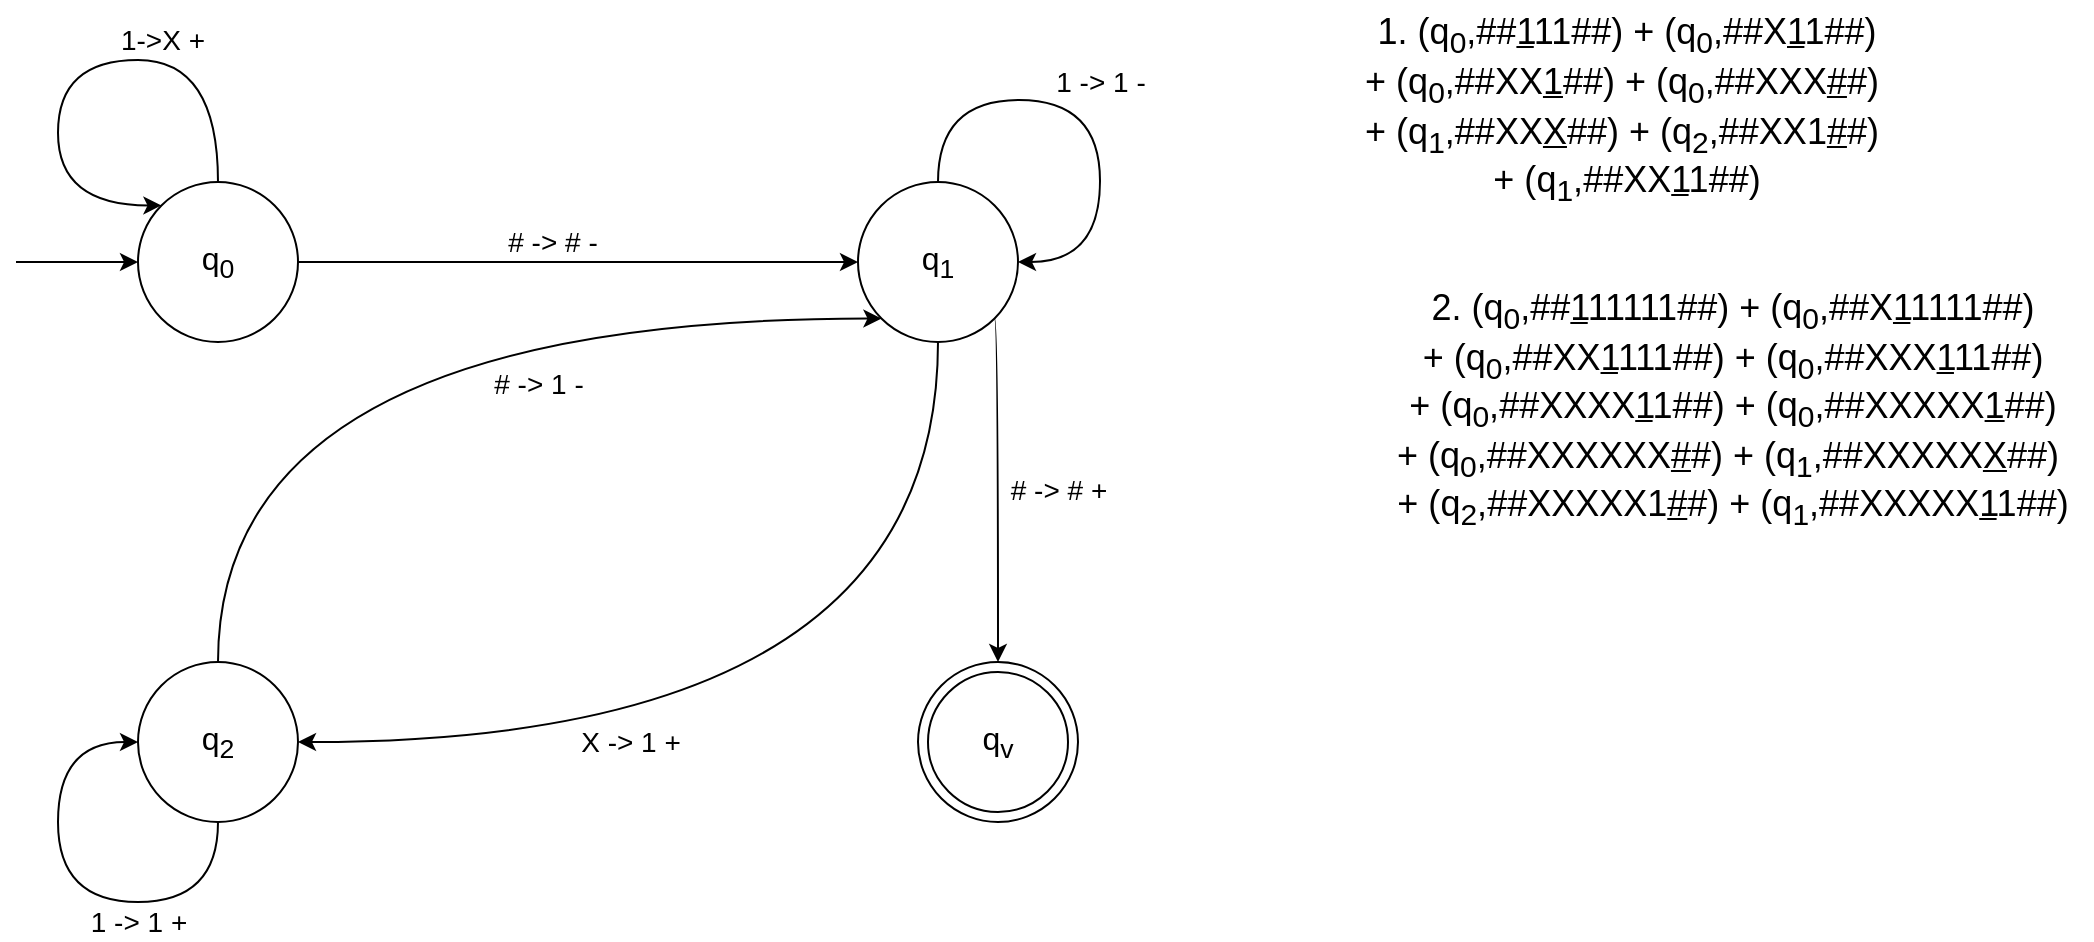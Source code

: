 <mxfile version="24.3.1" type="github">
  <diagram name="Page-1" id="9Mrh0RYRGMyYw6FMpJzP">
    <mxGraphModel dx="989" dy="514" grid="0" gridSize="10" guides="1" tooltips="1" connect="1" arrows="1" fold="1" page="1" pageScale="1" pageWidth="850" pageHeight="1100" math="0" shadow="0">
      <root>
        <mxCell id="0" />
        <mxCell id="1" parent="0" />
        <mxCell id="F2bxNRs9cvhMhQYFObHX-5" style="edgeStyle=orthogonalEdgeStyle;rounded=0;orthogonalLoop=1;jettySize=auto;html=1;entryX=0;entryY=0.5;entryDx=0;entryDy=0;" parent="1" source="F2bxNRs9cvhMhQYFObHX-1" target="F2bxNRs9cvhMhQYFObHX-4" edge="1">
          <mxGeometry relative="1" as="geometry" />
        </mxCell>
        <mxCell id="F2bxNRs9cvhMhQYFObHX-14" value="&lt;font style=&quot;font-size: 14px;&quot;&gt;# -&amp;gt; # -&lt;/font&gt;" style="edgeLabel;html=1;align=center;verticalAlign=middle;resizable=0;points=[];" parent="F2bxNRs9cvhMhQYFObHX-5" vertex="1" connectable="0">
          <mxGeometry x="-0.093" y="4" relative="1" as="geometry">
            <mxPoint y="-6" as="offset" />
          </mxGeometry>
        </mxCell>
        <mxCell id="pA9ZGV_aiDuhxkpgN8hK-2" style="edgeStyle=orthogonalEdgeStyle;rounded=0;orthogonalLoop=1;jettySize=auto;html=1;exitX=0;exitY=0.5;exitDx=0;exitDy=0;startArrow=classic;startFill=1;endArrow=none;endFill=0;" edge="1" parent="1" source="F2bxNRs9cvhMhQYFObHX-1">
          <mxGeometry relative="1" as="geometry">
            <mxPoint x="59" y="160" as="targetPoint" />
          </mxGeometry>
        </mxCell>
        <mxCell id="F2bxNRs9cvhMhQYFObHX-1" value="&lt;font style=&quot;font-size: 16px;&quot;&gt;q&lt;sub&gt;0&lt;/sub&gt;&lt;/font&gt;" style="ellipse;whiteSpace=wrap;html=1;aspect=fixed;strokeWidth=1;" parent="1" vertex="1">
          <mxGeometry x="120" y="120" width="80" height="80" as="geometry" />
        </mxCell>
        <mxCell id="F2bxNRs9cvhMhQYFObHX-2" value="&lt;font style=&quot;font-size: 16px;&quot;&gt;q&lt;sub&gt;v&lt;/sub&gt;&lt;/font&gt;" style="ellipse;whiteSpace=wrap;html=1;aspect=fixed;" parent="1" vertex="1">
          <mxGeometry x="510" y="360" width="80" height="80" as="geometry" />
        </mxCell>
        <mxCell id="F2bxNRs9cvhMhQYFObHX-10" style="edgeStyle=orthogonalEdgeStyle;rounded=0;orthogonalLoop=1;jettySize=auto;html=1;exitX=1;exitY=0.5;exitDx=0;exitDy=0;entryX=0.5;entryY=1;entryDx=0;entryDy=0;curved=1;startArrow=classic;startFill=1;endArrow=none;endFill=0;" parent="1" source="F2bxNRs9cvhMhQYFObHX-3" target="F2bxNRs9cvhMhQYFObHX-4" edge="1">
          <mxGeometry relative="1" as="geometry" />
        </mxCell>
        <mxCell id="F2bxNRs9cvhMhQYFObHX-18" value="&lt;font style=&quot;font-size: 14px;&quot;&gt;X -&amp;gt; 1 +&lt;/font&gt;" style="edgeLabel;html=1;align=center;verticalAlign=middle;resizable=0;points=[];" parent="F2bxNRs9cvhMhQYFObHX-10" vertex="1" connectable="0">
          <mxGeometry x="-0.344" y="28" relative="1" as="geometry">
            <mxPoint x="-5" y="28" as="offset" />
          </mxGeometry>
        </mxCell>
        <mxCell id="F2bxNRs9cvhMhQYFObHX-3" value="&lt;font style=&quot;font-size: 16px;&quot;&gt;q&lt;sub&gt;2&lt;/sub&gt;&lt;/font&gt;" style="ellipse;whiteSpace=wrap;html=1;aspect=fixed;" parent="1" vertex="1">
          <mxGeometry x="120" y="360" width="80" height="80" as="geometry" />
        </mxCell>
        <mxCell id="F2bxNRs9cvhMhQYFObHX-6" style="edgeStyle=orthogonalEdgeStyle;rounded=0;orthogonalLoop=1;jettySize=auto;html=1;entryX=0.5;entryY=0;entryDx=0;entryDy=0;exitX=1;exitY=1;exitDx=0;exitDy=0;curved=1;" parent="1" source="F2bxNRs9cvhMhQYFObHX-4" target="F2bxNRs9cvhMhQYFObHX-2" edge="1">
          <mxGeometry relative="1" as="geometry">
            <Array as="points">
              <mxPoint x="550" y="188" />
            </Array>
          </mxGeometry>
        </mxCell>
        <mxCell id="F2bxNRs9cvhMhQYFObHX-15" value="&lt;font style=&quot;font-size: 14px;&quot;&gt;# -&amp;gt; # +&lt;/font&gt;" style="edgeLabel;html=1;align=center;verticalAlign=middle;resizable=0;points=[];" parent="F2bxNRs9cvhMhQYFObHX-6" vertex="1" connectable="0">
          <mxGeometry x="0.037" y="-1" relative="1" as="geometry">
            <mxPoint x="31" y="-3" as="offset" />
          </mxGeometry>
        </mxCell>
        <mxCell id="F2bxNRs9cvhMhQYFObHX-9" style="rounded=0;orthogonalLoop=1;jettySize=auto;html=1;exitX=0;exitY=1;exitDx=0;exitDy=0;entryX=0.5;entryY=0;entryDx=0;entryDy=0;edgeStyle=orthogonalEdgeStyle;curved=1;strokeColor=default;startArrow=classic;startFill=1;endArrow=none;endFill=0;" parent="1" source="F2bxNRs9cvhMhQYFObHX-4" target="F2bxNRs9cvhMhQYFObHX-3" edge="1">
          <mxGeometry relative="1" as="geometry" />
        </mxCell>
        <mxCell id="F2bxNRs9cvhMhQYFObHX-17" value="&lt;font style=&quot;font-size: 14px;&quot;&gt;# -&amp;gt; 1 -&lt;/font&gt;" style="edgeLabel;html=1;align=center;verticalAlign=middle;resizable=0;points=[];" parent="F2bxNRs9cvhMhQYFObHX-9" vertex="1" connectable="0">
          <mxGeometry x="-0.207" y="25" relative="1" as="geometry">
            <mxPoint x="28" y="7" as="offset" />
          </mxGeometry>
        </mxCell>
        <mxCell id="F2bxNRs9cvhMhQYFObHX-4" value="&lt;font style=&quot;font-size: 16px;&quot;&gt;q&lt;sub&gt;1&lt;/sub&gt;&lt;/font&gt;" style="ellipse;whiteSpace=wrap;html=1;aspect=fixed;" parent="1" vertex="1">
          <mxGeometry x="480" y="120" width="80" height="80" as="geometry" />
        </mxCell>
        <mxCell id="F2bxNRs9cvhMhQYFObHX-8" style="edgeStyle=orthogonalEdgeStyle;rounded=0;orthogonalLoop=1;jettySize=auto;html=1;entryX=0;entryY=0;entryDx=0;entryDy=0;curved=1;" parent="1" source="F2bxNRs9cvhMhQYFObHX-1" target="F2bxNRs9cvhMhQYFObHX-1" edge="1">
          <mxGeometry relative="1" as="geometry">
            <Array as="points">
              <mxPoint x="160" y="59" />
              <mxPoint x="80" y="59" />
              <mxPoint x="80" y="132" />
            </Array>
          </mxGeometry>
        </mxCell>
        <mxCell id="F2bxNRs9cvhMhQYFObHX-13" value="&lt;font style=&quot;font-size: 14px;&quot;&gt;1-&amp;gt;X +&lt;/font&gt;" style="edgeLabel;html=1;align=center;verticalAlign=middle;resizable=0;points=[];" parent="F2bxNRs9cvhMhQYFObHX-8" vertex="1" connectable="0">
          <mxGeometry x="-0.258" y="4" relative="1" as="geometry">
            <mxPoint x="9" y="-14" as="offset" />
          </mxGeometry>
        </mxCell>
        <mxCell id="F2bxNRs9cvhMhQYFObHX-11" style="edgeStyle=orthogonalEdgeStyle;rounded=0;orthogonalLoop=1;jettySize=auto;html=1;exitX=0.5;exitY=1;exitDx=0;exitDy=0;entryX=0;entryY=0.5;entryDx=0;entryDy=0;curved=1;" parent="1" source="F2bxNRs9cvhMhQYFObHX-3" target="F2bxNRs9cvhMhQYFObHX-3" edge="1">
          <mxGeometry relative="1" as="geometry">
            <Array as="points">
              <mxPoint x="160" y="480" />
              <mxPoint x="80" y="480" />
              <mxPoint x="80" y="400" />
            </Array>
          </mxGeometry>
        </mxCell>
        <mxCell id="F2bxNRs9cvhMhQYFObHX-19" value="&lt;font style=&quot;font-size: 14px;&quot;&gt;1 -&amp;gt; 1 +&lt;/font&gt;" style="edgeLabel;html=1;align=center;verticalAlign=middle;resizable=0;points=[];" parent="F2bxNRs9cvhMhQYFObHX-11" vertex="1" connectable="0">
          <mxGeometry x="0.342" y="-1" relative="1" as="geometry">
            <mxPoint x="39" y="51" as="offset" />
          </mxGeometry>
        </mxCell>
        <mxCell id="F2bxNRs9cvhMhQYFObHX-20" value="&lt;font style=&quot;font-size: 18px;&quot;&gt;1. (q&lt;sub style=&quot;&quot;&gt;0&lt;/sub&gt;,##&lt;u style=&quot;&quot;&gt;1&lt;/u&gt;11##) + (q&lt;sub style=&quot;&quot;&gt;0&lt;/sub&gt;,##X&lt;u style=&quot;&quot;&gt;1&lt;/u&gt;1##)&lt;/font&gt;&lt;div style=&quot;font-size: 18px;&quot;&gt;&lt;font style=&quot;font-size: 18px;&quot;&gt;+ (&lt;span style=&quot;background-color: initial;&quot;&gt;q&lt;/span&gt;&lt;sub style=&quot;background-color: initial;&quot;&gt;0&lt;/sub&gt;&lt;span style=&quot;background-color: initial;&quot;&gt;,&lt;/span&gt;&lt;span style=&quot;background-color: initial;&quot;&gt;##XX&lt;/span&gt;&lt;span style=&quot;background-color: initial;&quot;&gt;&lt;u&gt;1&lt;/u&gt;##&lt;/span&gt;&lt;span style=&quot;background-color: initial;&quot;&gt;)&amp;nbsp;&lt;/span&gt;&lt;span style=&quot;background-color: initial;&quot;&gt;+ (&lt;/span&gt;&lt;span style=&quot;background-color: initial;&quot;&gt;q&lt;/span&gt;&lt;span style=&quot;background-color: initial;&quot;&gt;&lt;sub&gt;0&lt;/sub&gt;&lt;/span&gt;&lt;span style=&quot;background-color: initial;&quot;&gt;,&lt;/span&gt;&lt;span style=&quot;background-color: initial;&quot;&gt;##XXX&lt;/span&gt;&lt;span style=&quot;background-color: initial;&quot;&gt;&lt;u&gt;#&lt;/u&gt;#&lt;/span&gt;&lt;span style=&quot;background-color: initial;&quot;&gt;)&amp;nbsp;&lt;/span&gt;&lt;/font&gt;&lt;/div&gt;&lt;div style=&quot;font-size: 18px;&quot;&gt;&lt;font style=&quot;font-size: 18px;&quot;&gt;+ (&lt;span style=&quot;background-color: initial;&quot;&gt;q&lt;/span&gt;&lt;span style=&quot;background-color: initial;&quot;&gt;&lt;sub&gt;1&lt;/sub&gt;&lt;/span&gt;&lt;span style=&quot;background-color: initial;&quot;&gt;,&lt;/span&gt;&lt;span style=&quot;background-color: initial;&quot;&gt;##XX&lt;u&gt;X&lt;/u&gt;&lt;/span&gt;&lt;span style=&quot;background-color: initial;&quot;&gt;##&lt;/span&gt;&lt;span style=&quot;background-color: initial;&quot;&gt;)&amp;nbsp;&lt;/span&gt;&lt;span style=&quot;background-color: initial;&quot;&gt;+ (&lt;/span&gt;&lt;span style=&quot;background-color: initial;&quot;&gt;q&lt;/span&gt;&lt;span style=&quot;background-color: initial;&quot;&gt;&lt;sub&gt;2&lt;/sub&gt;&lt;/span&gt;&lt;span style=&quot;background-color: initial;&quot;&gt;,&lt;/span&gt;&lt;span style=&quot;background-color: initial;&quot;&gt;##XX1&lt;/span&gt;&lt;span style=&quot;background-color: initial;&quot;&gt;&lt;u&gt;#&lt;/u&gt;#&lt;/span&gt;&lt;span style=&quot;background-color: initial;&quot;&gt;)&amp;nbsp;&lt;/span&gt;&lt;/font&gt;&lt;/div&gt;&lt;div style=&quot;font-size: 18px;&quot;&gt;&lt;font style=&quot;font-size: 18px;&quot;&gt;&lt;span style=&quot;background-color: initial;&quot;&gt;+ (&lt;/span&gt;&lt;span style=&quot;background-color: initial;&quot;&gt;q&lt;/span&gt;&lt;span style=&quot;background-color: initial;&quot;&gt;&lt;sub&gt;1&lt;/sub&gt;&lt;/span&gt;&lt;span style=&quot;background-color: initial;&quot;&gt;,&lt;/span&gt;&lt;span style=&quot;background-color: initial;&quot;&gt;##XX&lt;u&gt;1&lt;/u&gt;1&lt;/span&gt;&lt;span style=&quot;background-color: initial;&quot;&gt;##&lt;/span&gt;&lt;span style=&quot;background-color: initial;&quot;&gt;)&lt;/span&gt;&lt;/font&gt;&lt;/div&gt;" style="text;html=1;align=center;verticalAlign=middle;resizable=0;points=[];autosize=1;strokeColor=none;fillColor=none;" parent="1" vertex="1">
          <mxGeometry x="719" y="29" width="290" height="110" as="geometry" />
        </mxCell>
        <mxCell id="F2bxNRs9cvhMhQYFObHX-25" value="&lt;font style=&quot;font-size: 18px;&quot;&gt;2. (q&lt;sub&gt;0&lt;/sub&gt;,##&lt;u&gt;1&lt;/u&gt;11111##) + (q&lt;sub&gt;0&lt;/sub&gt;,##X&lt;u&gt;1&lt;/u&gt;1111##)&lt;/font&gt;&lt;div style=&quot;font-size: 18px;&quot;&gt;+ (&lt;span style=&quot;background-color: initial;&quot;&gt;q&lt;/span&gt;&lt;sub style=&quot;background-color: initial;&quot;&gt;0&lt;/sub&gt;&lt;span style=&quot;background-color: initial;&quot;&gt;,&lt;/span&gt;&lt;span style=&quot;background-color: initial;&quot;&gt;##XX&lt;/span&gt;&lt;span style=&quot;background-color: initial;&quot;&gt;&lt;u&gt;1&lt;/u&gt;111##&lt;/span&gt;&lt;span style=&quot;background-color: initial;&quot;&gt;)&amp;nbsp;&lt;/span&gt;&lt;span style=&quot;background-color: initial;&quot;&gt;+ (&lt;/span&gt;&lt;span style=&quot;background-color: initial;&quot;&gt;q&lt;/span&gt;&lt;span style=&quot;background-color: initial;&quot;&gt;&lt;sub&gt;0&lt;/sub&gt;&lt;/span&gt;&lt;span style=&quot;background-color: initial;&quot;&gt;,&lt;/span&gt;&lt;span style=&quot;background-color: initial;&quot;&gt;##XXX&lt;u&gt;1&lt;/u&gt;11##&lt;/span&gt;&lt;span style=&quot;background-color: initial;&quot;&gt;)&lt;/span&gt;&lt;/div&gt;&lt;div style=&quot;font-size: 18px;&quot;&gt;&lt;span style=&quot;background-color: initial;&quot;&gt;+ (&lt;/span&gt;&lt;span style=&quot;background-color: initial;&quot;&gt;q&lt;/span&gt;&lt;span style=&quot;background-color: initial;&quot;&gt;&lt;sub&gt;0&lt;/sub&gt;&lt;/span&gt;&lt;span style=&quot;background-color: initial;&quot;&gt;,&lt;/span&gt;&lt;span style=&quot;background-color: initial;&quot;&gt;##XXXX&lt;u&gt;1&lt;/u&gt;1##&lt;/span&gt;&lt;span style=&quot;background-color: initial;&quot;&gt;)&amp;nbsp;&lt;/span&gt;&lt;span style=&quot;background-color: initial;&quot;&gt;+ (&lt;/span&gt;&lt;span style=&quot;background-color: initial;&quot;&gt;q&lt;/span&gt;&lt;span style=&quot;background-color: initial;&quot;&gt;&lt;sub&gt;0&lt;/sub&gt;&lt;/span&gt;&lt;span style=&quot;background-color: initial;&quot;&gt;,&lt;/span&gt;&lt;span style=&quot;background-color: initial;&quot;&gt;##XXXXX&lt;u&gt;1&lt;/u&gt;##&lt;/span&gt;&lt;span style=&quot;background-color: initial;&quot;&gt;)&lt;/span&gt;&lt;/div&gt;&lt;div style=&quot;font-size: 18px;&quot;&gt;&lt;span style=&quot;background-color: initial;&quot;&gt;+ (&lt;/span&gt;&lt;span style=&quot;background-color: initial;&quot;&gt;q&lt;/span&gt;&lt;span style=&quot;background-color: initial;&quot;&gt;&lt;sub&gt;0&lt;/sub&gt;&lt;/span&gt;&lt;span style=&quot;background-color: initial;&quot;&gt;,&lt;/span&gt;&lt;span style=&quot;background-color: initial;&quot;&gt;##XXXXXX&lt;u&gt;#&lt;/u&gt;#&lt;/span&gt;&lt;span style=&quot;background-color: initial;&quot;&gt;)&amp;nbsp;&lt;/span&gt;&lt;span style=&quot;background-color: initial;&quot;&gt;+ (&lt;/span&gt;&lt;span style=&quot;background-color: initial;&quot;&gt;q&lt;/span&gt;&lt;span style=&quot;background-color: initial;&quot;&gt;&lt;sub&gt;1&lt;/sub&gt;&lt;/span&gt;&lt;span style=&quot;background-color: initial;&quot;&gt;,&lt;/span&gt;&lt;span style=&quot;background-color: initial;&quot;&gt;##XXXXX&lt;u&gt;X&lt;/u&gt;&lt;/span&gt;&lt;span style=&quot;background-color: initial;&quot;&gt;##&lt;/span&gt;&lt;span style=&quot;background-color: initial;&quot;&gt;)&amp;nbsp;&lt;/span&gt;&lt;/div&gt;&lt;div style=&quot;font-size: 18px;&quot;&gt;&lt;span style=&quot;background-color: initial;&quot;&gt;+ (&lt;/span&gt;&lt;span style=&quot;background-color: initial;&quot;&gt;q&lt;/span&gt;&lt;span style=&quot;background-color: initial;&quot;&gt;&lt;sub&gt;2&lt;/sub&gt;&lt;/span&gt;&lt;span style=&quot;background-color: initial;&quot;&gt;,&lt;/span&gt;&lt;span style=&quot;background-color: initial;&quot;&gt;##XXXXX1&lt;/span&gt;&lt;span style=&quot;background-color: initial;&quot;&gt;&lt;u&gt;#&lt;/u&gt;#&lt;/span&gt;&lt;span style=&quot;background-color: initial;&quot;&gt;)&amp;nbsp;&lt;/span&gt;&lt;span style=&quot;background-color: initial;&quot;&gt;+ (&lt;/span&gt;&lt;span style=&quot;background-color: initial;&quot;&gt;q&lt;/span&gt;&lt;span style=&quot;background-color: initial;&quot;&gt;&lt;sub&gt;1&lt;/sub&gt;&lt;/span&gt;&lt;span style=&quot;background-color: initial;&quot;&gt;,&lt;/span&gt;&lt;span style=&quot;background-color: initial;&quot;&gt;##XXXXX&lt;u&gt;1&lt;/u&gt;1&lt;/span&gt;&lt;span style=&quot;background-color: initial;&quot;&gt;##&lt;/span&gt;&lt;span style=&quot;background-color: initial;&quot;&gt;)&lt;/span&gt;&lt;/div&gt;" style="text;html=1;align=center;verticalAlign=middle;resizable=0;points=[];autosize=1;strokeColor=none;fillColor=none;" parent="1" vertex="1">
          <mxGeometry x="737" y="164" width="360" height="140" as="geometry" />
        </mxCell>
        <mxCell id="KSyudf0FfzjfrPfj-tIk-1" value="" style="ellipse;whiteSpace=wrap;html=1;aspect=fixed;fillColor=none;" parent="1" vertex="1">
          <mxGeometry x="515" y="365" width="70" height="70" as="geometry" />
        </mxCell>
        <mxCell id="pA9ZGV_aiDuhxkpgN8hK-3" style="edgeStyle=orthogonalEdgeStyle;rounded=0;orthogonalLoop=1;jettySize=auto;html=1;exitX=0.5;exitY=0;exitDx=0;exitDy=0;entryX=1;entryY=0.5;entryDx=0;entryDy=0;curved=1;" edge="1" parent="1" source="F2bxNRs9cvhMhQYFObHX-4" target="F2bxNRs9cvhMhQYFObHX-4">
          <mxGeometry relative="1" as="geometry">
            <Array as="points">
              <mxPoint x="520" y="79" />
              <mxPoint x="601" y="79" />
              <mxPoint x="601" y="160" />
            </Array>
          </mxGeometry>
        </mxCell>
        <mxCell id="pA9ZGV_aiDuhxkpgN8hK-4" value="&lt;font style=&quot;font-size: 14px;&quot;&gt;1 -&amp;gt; 1 -&lt;/font&gt;" style="text;html=1;align=center;verticalAlign=middle;resizable=0;points=[];autosize=1;strokeColor=none;fillColor=none;" vertex="1" parent="1">
          <mxGeometry x="569" y="55" width="63" height="29" as="geometry" />
        </mxCell>
      </root>
    </mxGraphModel>
  </diagram>
</mxfile>
